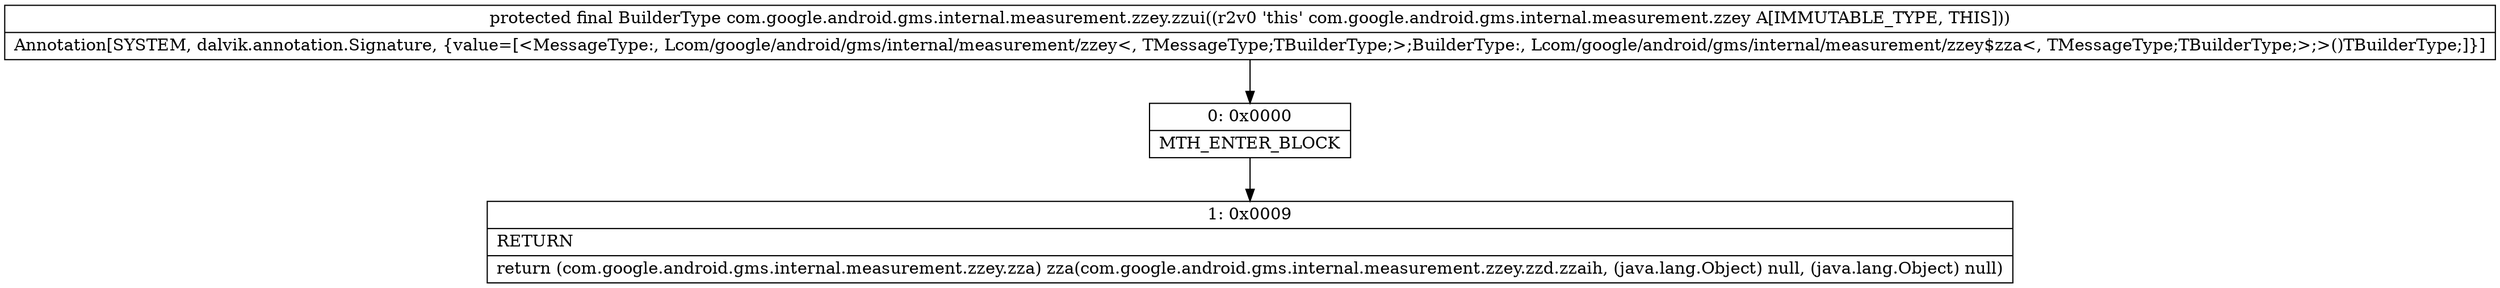 digraph "CFG forcom.google.android.gms.internal.measurement.zzey.zzui()Lcom\/google\/android\/gms\/internal\/measurement\/zzey$zza;" {
Node_0 [shape=record,label="{0\:\ 0x0000|MTH_ENTER_BLOCK\l}"];
Node_1 [shape=record,label="{1\:\ 0x0009|RETURN\l|return (com.google.android.gms.internal.measurement.zzey.zza) zza(com.google.android.gms.internal.measurement.zzey.zzd.zzaih, (java.lang.Object) null, (java.lang.Object) null)\l}"];
MethodNode[shape=record,label="{protected final BuilderType com.google.android.gms.internal.measurement.zzey.zzui((r2v0 'this' com.google.android.gms.internal.measurement.zzey A[IMMUTABLE_TYPE, THIS]))  | Annotation[SYSTEM, dalvik.annotation.Signature, \{value=[\<MessageType:, Lcom\/google\/android\/gms\/internal\/measurement\/zzey\<, TMessageType;TBuilderType;\>;BuilderType:, Lcom\/google\/android\/gms\/internal\/measurement\/zzey$zza\<, TMessageType;TBuilderType;\>;\>()TBuilderType;]\}]\l}"];
MethodNode -> Node_0;
Node_0 -> Node_1;
}

